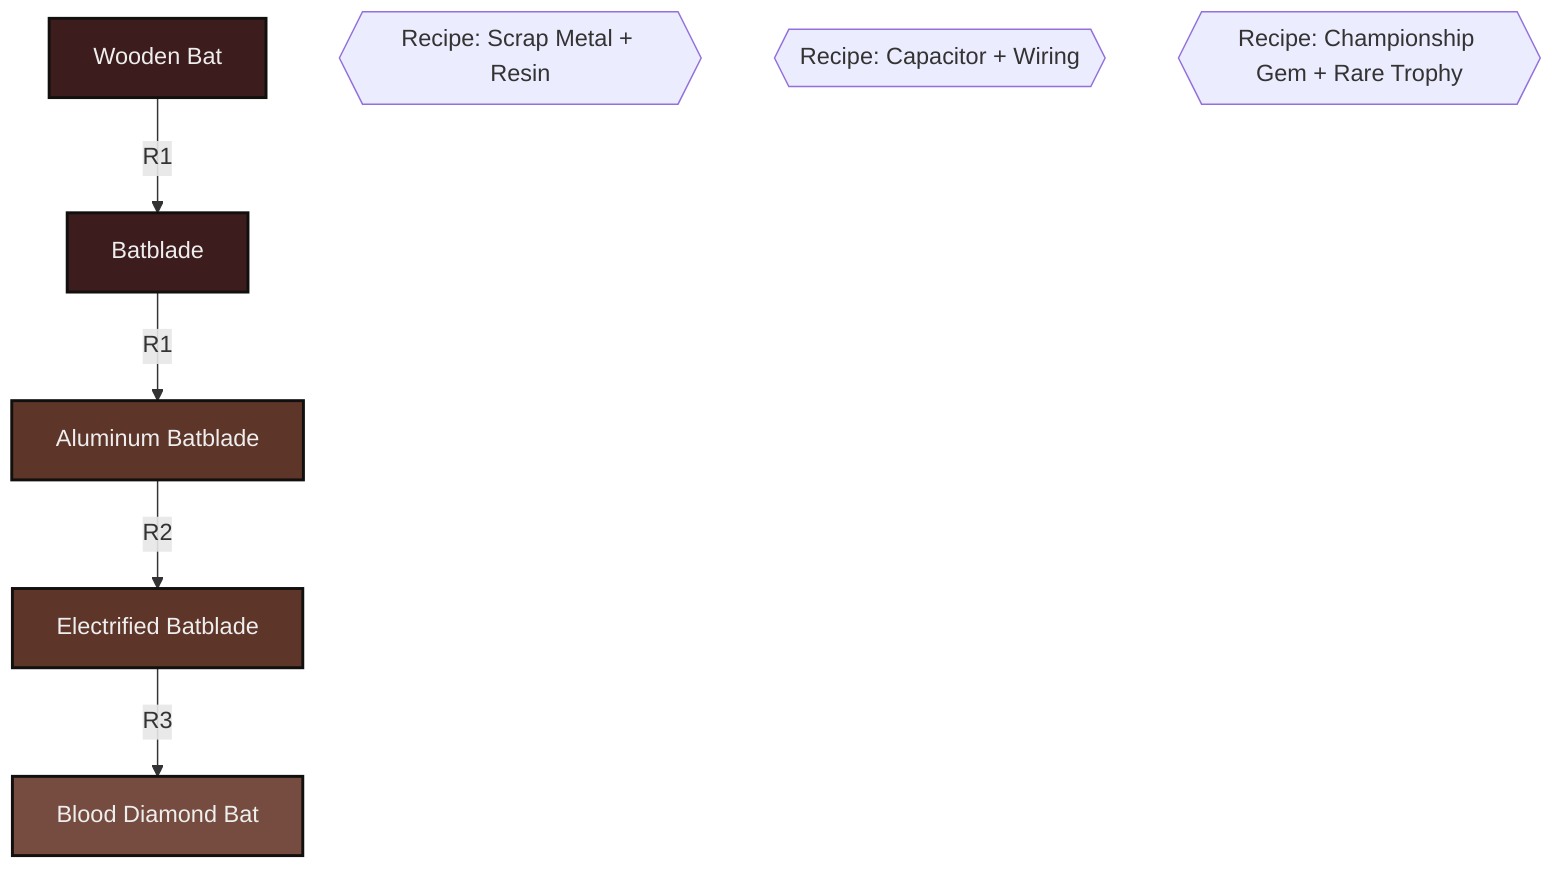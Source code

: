 flowchart TD
  %% Batblade deterministic crafting path
  classDef base fill:#3c1c1c,stroke:#12100e,color:#eee,stroke-width:2px;
  classDef mid fill:#5d3529,stroke:#12100e,color:#eee,stroke-width:2px;
  classDef rare fill:#754c3f,stroke:#12100e,color:#eee,stroke-width:2px;

  B0[Wooden Bat]:::base
  B1[Batblade]:::base
  B2[Aluminum Batblade]:::mid
  B3[Electrified Batblade]:::mid
  B4[Blood Diamond Bat]:::rare

  R1{{Recipe: Scrap Metal + Resin}}
  R2{{Recipe: Capacitor + Wiring}}
  R3{{Recipe: Championship Gem + Rare Trophy}}

  B0 -->|R1| B1 -->|R1| B2 -->|R2| B3 -->|R3| B4